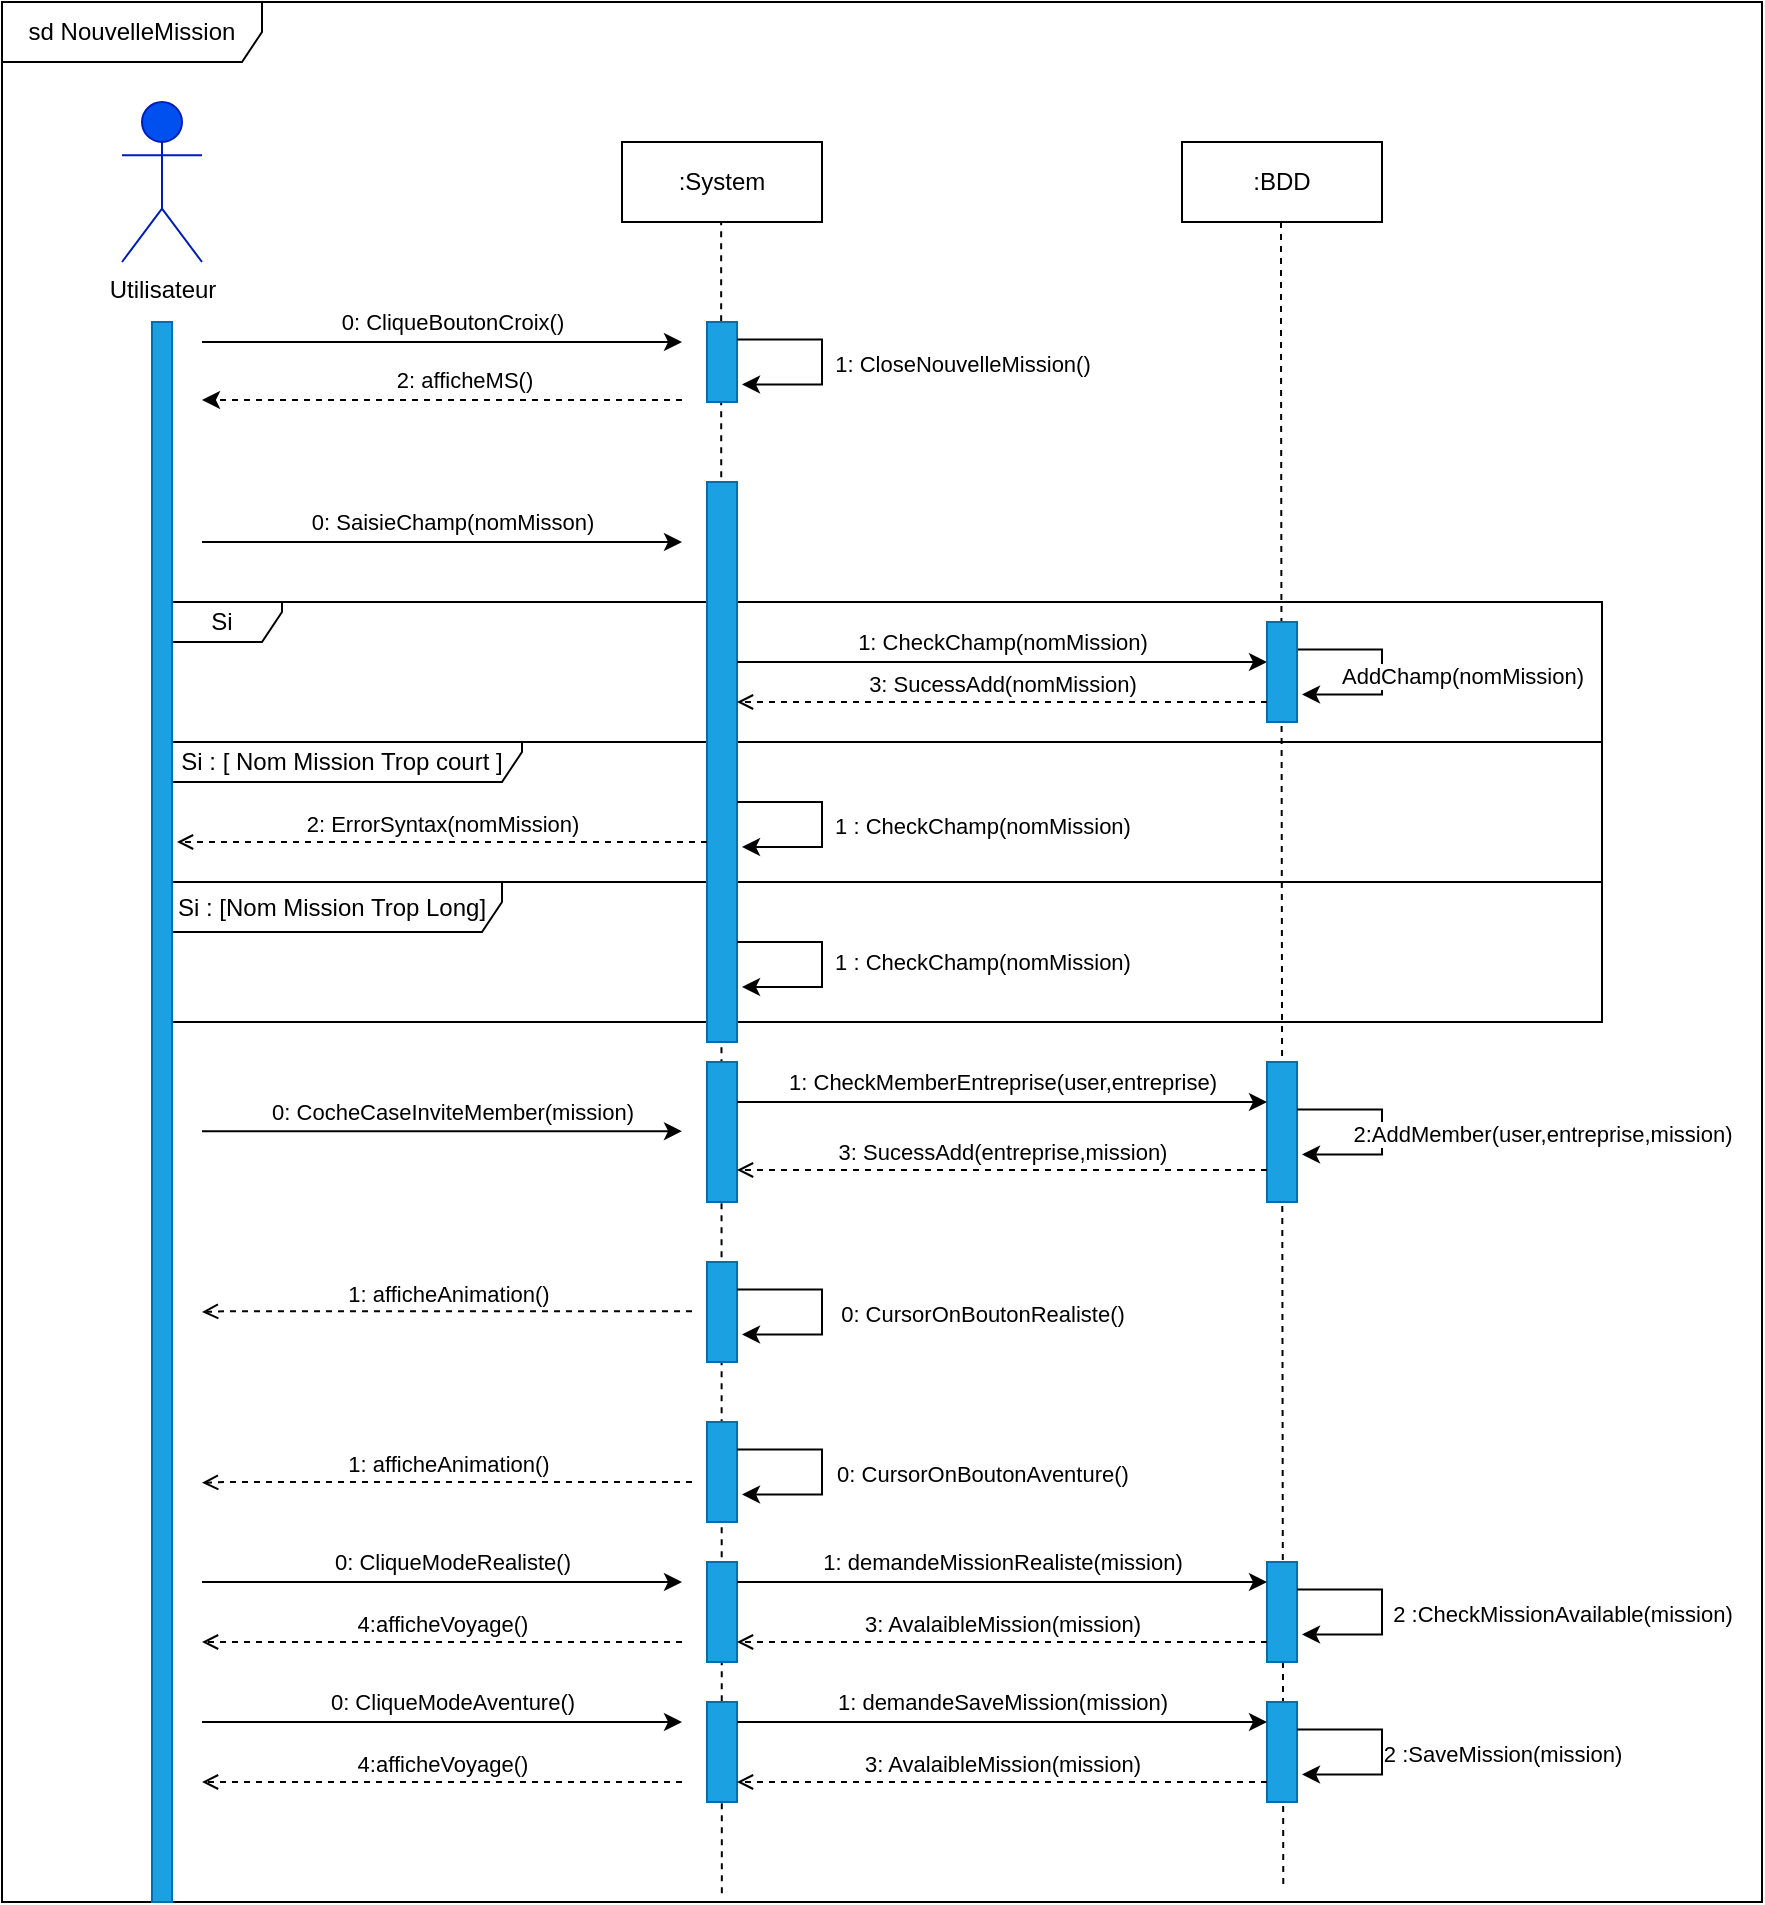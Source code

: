 <mxfile version="20.6.0" type="device"><diagram id="0jFWE-cZYEaTjbjNxTbA" name="Page-1"><mxGraphModel dx="1436" dy="1425" grid="1" gridSize="10" guides="1" tooltips="1" connect="1" arrows="1" fold="1" page="1" pageScale="1" pageWidth="827" pageHeight="1169" math="0" shadow="0"><root><mxCell id="0"/><mxCell id="1" parent="0"/><mxCell id="aje_R1y3_Wiqj0biMCUR-7" value="sd NouvelleMission" style="shape=umlFrame;whiteSpace=wrap;html=1;width=130;height=30;movable=0;resizable=0;rotatable=0;deletable=0;editable=0;connectable=0;" vertex="1" parent="1"><mxGeometry width="880" height="950" as="geometry"/></mxCell><mxCell id="aje_R1y3_Wiqj0biMCUR-6" value="Si : [Nom Mission Trop Long]" style="shape=umlFrame;whiteSpace=wrap;html=1;width=170;height=25;" vertex="1" parent="1"><mxGeometry x="80" y="440" width="720" height="70" as="geometry"/></mxCell><mxCell id="aje_R1y3_Wiqj0biMCUR-5" value="Si : [ Nom Mission Trop court ]" style="shape=umlFrame;whiteSpace=wrap;html=1;width=180;height=20;" vertex="1" parent="1"><mxGeometry x="80" y="370" width="720" height="70" as="geometry"/></mxCell><mxCell id="aje_R1y3_Wiqj0biMCUR-2" value="Si" style="shape=umlFrame;whiteSpace=wrap;html=1;width=60;height=20;" vertex="1" parent="1"><mxGeometry x="80" y="300" width="720" height="70" as="geometry"/></mxCell><mxCell id="3uSPFvrTHJMgyogwOMuP-5" value="&lt;font color=&quot;#000000&quot;&gt;Utilisateur&lt;/font&gt;" style="shape=umlActor;verticalLabelPosition=bottom;verticalAlign=top;html=1;outlineConnect=0;fillColor=#0050ef;strokeColor=#001DBC;fontColor=#ffffff;" parent="1" vertex="1"><mxGeometry x="60" y="50" width="40" height="80" as="geometry"/></mxCell><mxCell id="3uSPFvrTHJMgyogwOMuP-6" value="" style="shape=rect;dashed=0;shadow=0;html=1;whiteSpace=wrap;direction=south;horizontal=0;fontColor=#ffffff;fillColor=#1ba1e2;strokeColor=#006EAF;" parent="1" vertex="1"><mxGeometry x="75" y="160" width="10" height="790" as="geometry"/></mxCell><mxCell id="3uSPFvrTHJMgyogwOMuP-7" value=":System" style="whiteSpace=wrap;html=1;align=center;fontColor=#000000;" parent="1" vertex="1"><mxGeometry x="310" y="70" width="100" height="40" as="geometry"/></mxCell><mxCell id="3uSPFvrTHJMgyogwOMuP-8" value=":BDD" style="whiteSpace=wrap;html=1;align=center;fontColor=#000000;" parent="1" vertex="1"><mxGeometry x="590" y="70" width="100" height="40" as="geometry"/></mxCell><mxCell id="3uSPFvrTHJMgyogwOMuP-11" value="" style="endArrow=none;dashed=1;html=1;rounded=0;fontColor=#000000;entryX=0.5;entryY=1;entryDx=0;entryDy=0;movable=1;resizable=1;rotatable=1;deletable=1;editable=1;connectable=1;exitX=0.409;exitY=1.006;exitDx=0;exitDy=0;exitPerimeter=0;" parent="1" edge="1"><mxGeometry width="50" height="50" relative="1" as="geometry"><mxPoint x="359.92" y="945.64" as="sourcePoint"/><mxPoint x="359.58" y="110" as="targetPoint"/><Array as="points"><mxPoint x="359.58" y="160"/></Array></mxGeometry></mxCell><mxCell id="3uSPFvrTHJMgyogwOMuP-12" value="" style="endArrow=none;dashed=1;html=1;rounded=0;fontColor=#000000;entryX=0.5;entryY=1;entryDx=0;entryDy=0;movable=1;resizable=1;rotatable=1;deletable=1;editable=1;connectable=1;exitX=0.728;exitY=1.001;exitDx=0;exitDy=0;exitPerimeter=0;" parent="1" edge="1"><mxGeometry width="50" height="50" relative="1" as="geometry"><mxPoint x="640.64" y="940.94" as="sourcePoint"/><mxPoint x="639.5" y="110" as="targetPoint"/><Array as="points"><mxPoint x="639.5" y="160"/></Array></mxGeometry></mxCell><mxCell id="3uSPFvrTHJMgyogwOMuP-13" value="" style="shape=rect;dashed=0;shadow=0;html=1;whiteSpace=wrap;direction=south;horizontal=0;fontColor=#ffffff;fillColor=#1ba1e2;strokeColor=#006EAF;" parent="1" vertex="1"><mxGeometry x="352.5" y="160" width="15" height="40" as="geometry"/></mxCell><mxCell id="L96Htz0tax19qdcjGGh8-1" value="" style="endArrow=classic;html=1;rounded=0;" parent="1" edge="1"><mxGeometry width="50" height="50" relative="1" as="geometry"><mxPoint x="100" y="170" as="sourcePoint"/><mxPoint x="340" y="170" as="targetPoint"/></mxGeometry></mxCell><mxCell id="L96Htz0tax19qdcjGGh8-2" value="0: CliqueBoutonCroix()" style="edgeLabel;html=1;align=center;verticalAlign=middle;resizable=0;points=[];" parent="L96Htz0tax19qdcjGGh8-1" vertex="1" connectable="0"><mxGeometry x="-0.196" y="1" relative="1" as="geometry"><mxPoint x="28" y="-9" as="offset"/></mxGeometry></mxCell><mxCell id="L96Htz0tax19qdcjGGh8-4" value="" style="endArrow=classic;html=1;rounded=0;" parent="1" edge="1"><mxGeometry width="50" height="50" relative="1" as="geometry"><mxPoint x="100" y="270" as="sourcePoint"/><mxPoint x="340" y="270" as="targetPoint"/></mxGeometry></mxCell><mxCell id="L96Htz0tax19qdcjGGh8-5" value="0: SaisieChamp(nomMisson)" style="edgeLabel;html=1;align=center;verticalAlign=middle;resizable=0;points=[];" parent="L96Htz0tax19qdcjGGh8-4" vertex="1" connectable="0"><mxGeometry x="-0.196" y="1" relative="1" as="geometry"><mxPoint x="28" y="-9" as="offset"/></mxGeometry></mxCell><mxCell id="L96Htz0tax19qdcjGGh8-14" value="" style="shape=rect;dashed=0;shadow=0;html=1;whiteSpace=wrap;direction=south;horizontal=0;fontColor=#ffffff;fillColor=#1ba1e2;strokeColor=#006EAF;" parent="1" vertex="1"><mxGeometry x="352.5" y="240" width="15" height="280" as="geometry"/></mxCell><mxCell id="L96Htz0tax19qdcjGGh8-22" value="" style="endArrow=classic;html=1;rounded=0;fontColor=#000000;dashed=1;" parent="1" edge="1"><mxGeometry width="50" height="50" relative="1" as="geometry"><mxPoint x="340" y="199" as="sourcePoint"/><mxPoint x="100" y="199" as="targetPoint"/></mxGeometry></mxCell><mxCell id="L96Htz0tax19qdcjGGh8-23" value="2: afficheMS()" style="edgeLabel;html=1;align=center;verticalAlign=middle;resizable=0;points=[];fontColor=#000000;" parent="L96Htz0tax19qdcjGGh8-22" vertex="1" connectable="0"><mxGeometry x="-0.229" relative="1" as="geometry"><mxPoint x="-17" y="-10" as="offset"/></mxGeometry></mxCell><mxCell id="L96Htz0tax19qdcjGGh8-29" value="" style="edgeStyle=elbowEdgeStyle;elbow=horizontal;endArrow=classic;html=1;rounded=0;fontFamily=Helvetica;fontSize=12;fontColor=#000000;exitX=0.25;exitY=0;exitDx=0;exitDy=0;" parent="1" edge="1"><mxGeometry width="50" height="50" relative="1" as="geometry"><mxPoint x="367.5" y="168.75" as="sourcePoint"/><mxPoint x="370" y="191.25" as="targetPoint"/><Array as="points"><mxPoint x="410" y="184.25"/></Array></mxGeometry></mxCell><mxCell id="L96Htz0tax19qdcjGGh8-30" value="1: CloseNouvelleMission()" style="edgeLabel;html=1;align=center;verticalAlign=middle;resizable=0;points=[];fontSize=11;fontFamily=Helvetica;fontColor=#000000;" parent="L96Htz0tax19qdcjGGh8-29" vertex="1" connectable="0"><mxGeometry x="-0.138" relative="1" as="geometry"><mxPoint x="70" y="9" as="offset"/></mxGeometry></mxCell><mxCell id="L96Htz0tax19qdcjGGh8-33" value="" style="endArrow=classic;html=1;rounded=0;fontColor=#000000;entryX=0.25;entryY=1;entryDx=0;entryDy=0;exitX=0.25;exitY=0;exitDx=0;exitDy=0;" parent="1" edge="1"><mxGeometry width="50" height="50" relative="1" as="geometry"><mxPoint x="367.5" y="330" as="sourcePoint"/><mxPoint x="632.5" y="330" as="targetPoint"/></mxGeometry></mxCell><mxCell id="L96Htz0tax19qdcjGGh8-34" value="1: CheckChamp(nomMission)" style="edgeLabel;html=1;align=center;verticalAlign=middle;resizable=0;points=[];" parent="L96Htz0tax19qdcjGGh8-33" vertex="1" connectable="0"><mxGeometry x="0.122" relative="1" as="geometry"><mxPoint x="-16" y="-10" as="offset"/></mxGeometry></mxCell><mxCell id="L96Htz0tax19qdcjGGh8-35" value="2: ErrorSyntax(nomMission)" style="edgeStyle=none;html=1;endArrow=open;dashed=1;verticalAlign=bottom;rounded=0;fontFamily=Helvetica;fontSize=11;fontColor=#000000;exitX=0.75;exitY=1;exitDx=0;exitDy=0;entryX=0.75;entryY=0;entryDx=0;entryDy=0;" parent="1" edge="1"><mxGeometry width="160" relative="1" as="geometry"><mxPoint x="352.5" y="420" as="sourcePoint"/><mxPoint x="87.5" y="420" as="targetPoint"/><Array as="points"><mxPoint x="120" y="420"/></Array></mxGeometry></mxCell><mxCell id="L96Htz0tax19qdcjGGh8-37" value="" style="edgeStyle=elbowEdgeStyle;elbow=horizontal;endArrow=classic;html=1;rounded=0;fontFamily=Helvetica;fontSize=12;fontColor=#000000;exitX=0.25;exitY=0;exitDx=0;exitDy=0;" parent="1" edge="1"><mxGeometry width="50" height="50" relative="1" as="geometry"><mxPoint x="647.5" y="323.75" as="sourcePoint"/><mxPoint x="650" y="346.25" as="targetPoint"/><Array as="points"><mxPoint x="690" y="339.25"/></Array></mxGeometry></mxCell><mxCell id="L96Htz0tax19qdcjGGh8-38" value="AddChamp(nomMission)" style="edgeLabel;html=1;align=center;verticalAlign=middle;resizable=0;points=[];fontSize=11;fontFamily=Helvetica;fontColor=#000000;" parent="L96Htz0tax19qdcjGGh8-37" vertex="1" connectable="0"><mxGeometry x="-0.138" relative="1" as="geometry"><mxPoint x="40" y="10" as="offset"/></mxGeometry></mxCell><mxCell id="L96Htz0tax19qdcjGGh8-40" value="" style="shape=rect;dashed=0;shadow=0;html=1;whiteSpace=wrap;direction=south;horizontal=0;fontColor=#ffffff;fillColor=#1ba1e2;strokeColor=#006EAF;" parent="1" vertex="1"><mxGeometry x="632.5" y="310" width="15" height="50" as="geometry"/></mxCell><mxCell id="L96Htz0tax19qdcjGGh8-49" value="" style="shape=rect;dashed=0;shadow=0;html=1;whiteSpace=wrap;direction=south;horizontal=0;fontColor=#ffffff;fillColor=#1ba1e2;strokeColor=#006EAF;" parent="1" vertex="1"><mxGeometry x="352.5" y="530" width="15" height="70" as="geometry"/></mxCell><mxCell id="L96Htz0tax19qdcjGGh8-50" value="" style="shape=rect;dashed=0;shadow=0;html=1;whiteSpace=wrap;direction=south;horizontal=0;fontColor=#ffffff;fillColor=#1ba1e2;strokeColor=#006EAF;" parent="1" vertex="1"><mxGeometry x="352.5" y="630" width="15" height="50" as="geometry"/></mxCell><mxCell id="L96Htz0tax19qdcjGGh8-57" value="" style="shape=rect;dashed=0;shadow=0;html=1;whiteSpace=wrap;direction=south;horizontal=0;fontColor=#ffffff;fillColor=#1ba1e2;strokeColor=#006EAF;" parent="1" vertex="1"><mxGeometry x="632.5" y="530" width="15" height="70" as="geometry"/></mxCell><mxCell id="L96Htz0tax19qdcjGGh8-66" value="" style="endArrow=classic;html=1;rounded=0;" parent="1" edge="1"><mxGeometry width="50" height="50" relative="1" as="geometry"><mxPoint x="100" y="564.58" as="sourcePoint"/><mxPoint x="340" y="564.58" as="targetPoint"/></mxGeometry></mxCell><mxCell id="L96Htz0tax19qdcjGGh8-67" value="0: CocheCaseInviteMember(mission)" style="edgeLabel;html=1;align=center;verticalAlign=middle;resizable=0;points=[];" parent="L96Htz0tax19qdcjGGh8-66" vertex="1" connectable="0"><mxGeometry x="-0.196" y="1" relative="1" as="geometry"><mxPoint x="28" y="-9" as="offset"/></mxGeometry></mxCell><mxCell id="L96Htz0tax19qdcjGGh8-80" value="" style="edgeStyle=elbowEdgeStyle;elbow=horizontal;endArrow=classic;html=1;rounded=0;fontFamily=Helvetica;fontSize=12;fontColor=#000000;exitX=0.25;exitY=0;exitDx=0;exitDy=0;" parent="1" edge="1"><mxGeometry width="50" height="50" relative="1" as="geometry"><mxPoint x="647.5" y="553.75" as="sourcePoint"/><mxPoint x="650" y="576.25" as="targetPoint"/><Array as="points"><mxPoint x="690" y="569.25"/></Array></mxGeometry></mxCell><mxCell id="L96Htz0tax19qdcjGGh8-81" value="2:AddMember(user,entreprise,mission)" style="edgeLabel;html=1;align=center;verticalAlign=middle;resizable=0;points=[];fontSize=11;fontFamily=Helvetica;fontColor=#000000;" parent="L96Htz0tax19qdcjGGh8-80" vertex="1" connectable="0"><mxGeometry x="-0.138" relative="1" as="geometry"><mxPoint x="80" y="9" as="offset"/></mxGeometry></mxCell><mxCell id="L96Htz0tax19qdcjGGh8-89" value="3: SucessAdd(entreprise,mission)" style="edgeStyle=none;html=1;endArrow=open;dashed=1;verticalAlign=bottom;rounded=0;fontFamily=Helvetica;fontSize=11;fontColor=#000000;exitX=0.75;exitY=1;exitDx=0;exitDy=0;entryX=0.75;entryY=0;entryDx=0;entryDy=0;" parent="1" edge="1"><mxGeometry width="160" relative="1" as="geometry"><mxPoint x="632.5" y="584" as="sourcePoint"/><mxPoint x="367.5" y="584" as="targetPoint"/><Array as="points"><mxPoint x="400" y="584"/></Array></mxGeometry></mxCell><mxCell id="L96Htz0tax19qdcjGGh8-112" value="" style="endArrow=classic;html=1;rounded=0;fontColor=#000000;entryX=0.25;entryY=1;entryDx=0;entryDy=0;exitX=0.25;exitY=0;exitDx=0;exitDy=0;" parent="1" edge="1"><mxGeometry width="50" height="50" relative="1" as="geometry"><mxPoint x="367.5" y="550.0" as="sourcePoint"/><mxPoint x="632.5" y="550.0" as="targetPoint"/></mxGeometry></mxCell><mxCell id="L96Htz0tax19qdcjGGh8-113" value="1: CheckMemberEntreprise(user,entreprise)" style="edgeLabel;html=1;align=center;verticalAlign=middle;resizable=0;points=[];" parent="L96Htz0tax19qdcjGGh8-112" vertex="1" connectable="0"><mxGeometry x="0.122" relative="1" as="geometry"><mxPoint x="-16" y="-10" as="offset"/></mxGeometry></mxCell><mxCell id="aje_R1y3_Wiqj0biMCUR-12" value="3: SucessAdd(nomMission)" style="edgeStyle=none;html=1;endArrow=open;dashed=1;verticalAlign=bottom;rounded=0;fontFamily=Helvetica;fontSize=11;fontColor=#000000;exitX=0.75;exitY=1;exitDx=0;exitDy=0;entryX=0.75;entryY=0;entryDx=0;entryDy=0;" edge="1" parent="1"><mxGeometry width="160" relative="1" as="geometry"><mxPoint x="632.5" y="350.0" as="sourcePoint"/><mxPoint x="367.5" y="350.0" as="targetPoint"/><Array as="points"><mxPoint x="400" y="350"/></Array></mxGeometry></mxCell><mxCell id="aje_R1y3_Wiqj0biMCUR-13" value="1: afficheAnimation()" style="edgeStyle=none;html=1;endArrow=open;dashed=1;verticalAlign=bottom;rounded=0;fontFamily=Helvetica;fontSize=11;fontColor=#000000;exitX=0.75;exitY=1;exitDx=0;exitDy=0;" edge="1" parent="1"><mxGeometry width="160" relative="1" as="geometry"><mxPoint x="345" y="654.58" as="sourcePoint"/><mxPoint x="100" y="655" as="targetPoint"/><Array as="points"><mxPoint x="112.5" y="654.58"/></Array></mxGeometry></mxCell><mxCell id="aje_R1y3_Wiqj0biMCUR-14" value="" style="edgeStyle=elbowEdgeStyle;elbow=horizontal;endArrow=classic;html=1;rounded=0;fontFamily=Helvetica;fontSize=12;fontColor=#000000;exitX=0.25;exitY=0;exitDx=0;exitDy=0;" edge="1" parent="1"><mxGeometry width="50" height="50" relative="1" as="geometry"><mxPoint x="367.5" y="400" as="sourcePoint"/><mxPoint x="370" y="422.5" as="targetPoint"/><Array as="points"><mxPoint x="410" y="415.5"/></Array></mxGeometry></mxCell><mxCell id="aje_R1y3_Wiqj0biMCUR-15" value="1 : CheckChamp(nomMission)" style="edgeLabel;html=1;align=center;verticalAlign=middle;resizable=0;points=[];fontSize=11;fontFamily=Helvetica;fontColor=#000000;" vertex="1" connectable="0" parent="aje_R1y3_Wiqj0biMCUR-14"><mxGeometry x="-0.138" relative="1" as="geometry"><mxPoint x="80" y="9" as="offset"/></mxGeometry></mxCell><mxCell id="aje_R1y3_Wiqj0biMCUR-16" value="" style="edgeStyle=elbowEdgeStyle;elbow=horizontal;endArrow=classic;html=1;rounded=0;fontFamily=Helvetica;fontSize=12;fontColor=#000000;exitX=0.25;exitY=0;exitDx=0;exitDy=0;" edge="1" parent="1"><mxGeometry width="50" height="50" relative="1" as="geometry"><mxPoint x="367.5" y="470" as="sourcePoint"/><mxPoint x="370" y="492.5" as="targetPoint"/><Array as="points"><mxPoint x="410" y="485.5"/></Array></mxGeometry></mxCell><mxCell id="aje_R1y3_Wiqj0biMCUR-18" value="1 : CheckChamp(nomMission)" style="edgeLabel;html=1;align=center;verticalAlign=middle;resizable=0;points=[];fontSize=11;fontFamily=Helvetica;fontColor=#000000;" vertex="1" connectable="0" parent="1"><mxGeometry x="490" y="480" as="geometry"/></mxCell><mxCell id="aje_R1y3_Wiqj0biMCUR-84" value="" style="edgeStyle=elbowEdgeStyle;elbow=horizontal;endArrow=classic;html=1;rounded=0;fontFamily=Helvetica;fontSize=12;fontColor=#000000;exitX=0.25;exitY=0;exitDx=0;exitDy=0;" edge="1" parent="1"><mxGeometry width="50" height="50" relative="1" as="geometry"><mxPoint x="367.5" y="643.75" as="sourcePoint"/><mxPoint x="370" y="666.25" as="targetPoint"/><Array as="points"><mxPoint x="410" y="659.25"/></Array></mxGeometry></mxCell><mxCell id="aje_R1y3_Wiqj0biMCUR-85" value="0: CursorOnBoutonRealiste()" style="edgeLabel;html=1;align=center;verticalAlign=middle;resizable=0;points=[];fontSize=11;fontFamily=Helvetica;fontColor=#000000;" vertex="1" connectable="0" parent="aje_R1y3_Wiqj0biMCUR-84"><mxGeometry x="-0.138" relative="1" as="geometry"><mxPoint x="80" y="9" as="offset"/></mxGeometry></mxCell><mxCell id="aje_R1y3_Wiqj0biMCUR-86" value="" style="shape=rect;dashed=0;shadow=0;html=1;whiteSpace=wrap;direction=south;horizontal=0;fontColor=#ffffff;fillColor=#1ba1e2;strokeColor=#006EAF;" vertex="1" parent="1"><mxGeometry x="352.5" y="710" width="15" height="50" as="geometry"/></mxCell><mxCell id="aje_R1y3_Wiqj0biMCUR-87" value="1: afficheAnimation()" style="edgeStyle=none;html=1;endArrow=open;dashed=1;verticalAlign=bottom;rounded=0;fontFamily=Helvetica;fontSize=11;fontColor=#000000;exitX=0.75;exitY=1;exitDx=0;exitDy=0;" edge="1" parent="1"><mxGeometry width="160" relative="1" as="geometry"><mxPoint x="345" y="740.0" as="sourcePoint"/><mxPoint x="100" y="740.42" as="targetPoint"/><Array as="points"><mxPoint x="112.5" y="740"/></Array></mxGeometry></mxCell><mxCell id="aje_R1y3_Wiqj0biMCUR-88" value="" style="edgeStyle=elbowEdgeStyle;elbow=horizontal;endArrow=classic;html=1;rounded=0;fontFamily=Helvetica;fontSize=12;fontColor=#000000;exitX=0.25;exitY=0;exitDx=0;exitDy=0;" edge="1" parent="1"><mxGeometry width="50" height="50" relative="1" as="geometry"><mxPoint x="367.5" y="723.75" as="sourcePoint"/><mxPoint x="370" y="746.25" as="targetPoint"/><Array as="points"><mxPoint x="410" y="739.25"/></Array></mxGeometry></mxCell><mxCell id="aje_R1y3_Wiqj0biMCUR-89" value="0: CursorOnBoutonAventure()" style="edgeLabel;html=1;align=center;verticalAlign=middle;resizable=0;points=[];fontSize=11;fontFamily=Helvetica;fontColor=#000000;" vertex="1" connectable="0" parent="aje_R1y3_Wiqj0biMCUR-88"><mxGeometry x="-0.138" relative="1" as="geometry"><mxPoint x="80" y="9" as="offset"/></mxGeometry></mxCell><mxCell id="aje_R1y3_Wiqj0biMCUR-90" value="" style="shape=rect;dashed=0;shadow=0;html=1;whiteSpace=wrap;direction=south;horizontal=0;fontColor=#ffffff;fillColor=#1ba1e2;strokeColor=#006EAF;" vertex="1" parent="1"><mxGeometry x="352.5" y="780" width="15" height="50" as="geometry"/></mxCell><mxCell id="aje_R1y3_Wiqj0biMCUR-91" value="" style="shape=rect;dashed=0;shadow=0;html=1;whiteSpace=wrap;direction=south;horizontal=0;fontColor=#ffffff;fillColor=#1ba1e2;strokeColor=#006EAF;" vertex="1" parent="1"><mxGeometry x="632.5" y="780" width="15" height="50" as="geometry"/></mxCell><mxCell id="aje_R1y3_Wiqj0biMCUR-93" value="" style="endArrow=classic;html=1;rounded=0;" edge="1" parent="1"><mxGeometry width="50" height="50" relative="1" as="geometry"><mxPoint x="100" y="790.0" as="sourcePoint"/><mxPoint x="340" y="790.0" as="targetPoint"/></mxGeometry></mxCell><mxCell id="aje_R1y3_Wiqj0biMCUR-94" value="0: CliqueModeRealiste()" style="edgeLabel;html=1;align=center;verticalAlign=middle;resizable=0;points=[];" vertex="1" connectable="0" parent="aje_R1y3_Wiqj0biMCUR-93"><mxGeometry x="-0.196" y="1" relative="1" as="geometry"><mxPoint x="28" y="-9" as="offset"/></mxGeometry></mxCell><mxCell id="aje_R1y3_Wiqj0biMCUR-95" value="" style="endArrow=classic;html=1;rounded=0;fontColor=#000000;entryX=0.25;entryY=1;entryDx=0;entryDy=0;exitX=0.25;exitY=0;exitDx=0;exitDy=0;" edge="1" parent="1"><mxGeometry width="50" height="50" relative="1" as="geometry"><mxPoint x="367.5" y="790" as="sourcePoint"/><mxPoint x="632.5" y="790" as="targetPoint"/></mxGeometry></mxCell><mxCell id="aje_R1y3_Wiqj0biMCUR-96" value="1: demandeMissionRealiste(mission)" style="edgeLabel;html=1;align=center;verticalAlign=middle;resizable=0;points=[];" vertex="1" connectable="0" parent="aje_R1y3_Wiqj0biMCUR-95"><mxGeometry x="0.122" relative="1" as="geometry"><mxPoint x="-16" y="-10" as="offset"/></mxGeometry></mxCell><mxCell id="aje_R1y3_Wiqj0biMCUR-97" value="" style="edgeStyle=elbowEdgeStyle;elbow=horizontal;endArrow=classic;html=1;rounded=0;fontFamily=Helvetica;fontSize=12;fontColor=#000000;exitX=0.25;exitY=0;exitDx=0;exitDy=0;" edge="1" parent="1"><mxGeometry width="50" height="50" relative="1" as="geometry"><mxPoint x="647.5" y="793.75" as="sourcePoint"/><mxPoint x="650" y="816.25" as="targetPoint"/><Array as="points"><mxPoint x="690" y="809.25"/></Array></mxGeometry></mxCell><mxCell id="aje_R1y3_Wiqj0biMCUR-98" value="2 :CheckMissionAvailable(mission)" style="edgeLabel;html=1;align=center;verticalAlign=middle;resizable=0;points=[];fontSize=11;fontFamily=Helvetica;fontColor=#000000;" vertex="1" connectable="0" parent="aje_R1y3_Wiqj0biMCUR-97"><mxGeometry x="-0.138" relative="1" as="geometry"><mxPoint x="90" y="9" as="offset"/></mxGeometry></mxCell><mxCell id="aje_R1y3_Wiqj0biMCUR-99" value="3: AvalaibleMission(mission)" style="edgeStyle=none;html=1;endArrow=open;dashed=1;verticalAlign=bottom;rounded=0;fontFamily=Helvetica;fontSize=11;fontColor=#000000;exitX=0.75;exitY=1;exitDx=0;exitDy=0;entryX=0.75;entryY=0;entryDx=0;entryDy=0;" edge="1" parent="1"><mxGeometry width="160" relative="1" as="geometry"><mxPoint x="632.5" y="820" as="sourcePoint"/><mxPoint x="367.5" y="820" as="targetPoint"/><Array as="points"><mxPoint x="400" y="820"/></Array></mxGeometry></mxCell><mxCell id="aje_R1y3_Wiqj0biMCUR-100" value="4:afficheVoyage()" style="edgeStyle=none;html=1;endArrow=open;dashed=1;verticalAlign=bottom;rounded=0;fontFamily=Helvetica;fontSize=11;fontColor=#000000;entryX=0.75;entryY=0;entryDx=0;entryDy=0;" edge="1" parent="1"><mxGeometry width="160" relative="1" as="geometry"><mxPoint x="340" y="820" as="sourcePoint"/><mxPoint x="100" y="820" as="targetPoint"/><Array as="points"><mxPoint x="132.5" y="820"/></Array></mxGeometry></mxCell><mxCell id="aje_R1y3_Wiqj0biMCUR-101" value="" style="shape=rect;dashed=0;shadow=0;html=1;whiteSpace=wrap;direction=south;horizontal=0;fontColor=#ffffff;fillColor=#1ba1e2;strokeColor=#006EAF;" vertex="1" parent="1"><mxGeometry x="352.5" y="850" width="15" height="50" as="geometry"/></mxCell><mxCell id="aje_R1y3_Wiqj0biMCUR-102" value="" style="shape=rect;dashed=0;shadow=0;html=1;whiteSpace=wrap;direction=south;horizontal=0;fontColor=#ffffff;fillColor=#1ba1e2;strokeColor=#006EAF;" vertex="1" parent="1"><mxGeometry x="632.5" y="850" width="15" height="50" as="geometry"/></mxCell><mxCell id="aje_R1y3_Wiqj0biMCUR-103" value="" style="endArrow=classic;html=1;rounded=0;" edge="1" parent="1"><mxGeometry width="50" height="50" relative="1" as="geometry"><mxPoint x="100" y="860" as="sourcePoint"/><mxPoint x="340" y="860" as="targetPoint"/></mxGeometry></mxCell><mxCell id="aje_R1y3_Wiqj0biMCUR-104" value="0: CliqueModeAventure()" style="edgeLabel;html=1;align=center;verticalAlign=middle;resizable=0;points=[];" vertex="1" connectable="0" parent="aje_R1y3_Wiqj0biMCUR-103"><mxGeometry x="-0.196" y="1" relative="1" as="geometry"><mxPoint x="28" y="-9" as="offset"/></mxGeometry></mxCell><mxCell id="aje_R1y3_Wiqj0biMCUR-105" value="4:afficheVoyage()" style="edgeStyle=none;html=1;endArrow=open;dashed=1;verticalAlign=bottom;rounded=0;fontFamily=Helvetica;fontSize=11;fontColor=#000000;entryX=0.75;entryY=0;entryDx=0;entryDy=0;" edge="1" parent="1"><mxGeometry width="160" relative="1" as="geometry"><mxPoint x="340" y="890" as="sourcePoint"/><mxPoint x="100" y="890" as="targetPoint"/><Array as="points"><mxPoint x="132.5" y="890"/></Array></mxGeometry></mxCell><mxCell id="aje_R1y3_Wiqj0biMCUR-107" value="" style="endArrow=classic;html=1;rounded=0;fontColor=#000000;entryX=0.25;entryY=1;entryDx=0;entryDy=0;exitX=0.25;exitY=0;exitDx=0;exitDy=0;" edge="1" parent="1"><mxGeometry width="50" height="50" relative="1" as="geometry"><mxPoint x="367.5" y="860" as="sourcePoint"/><mxPoint x="632.5" y="860" as="targetPoint"/></mxGeometry></mxCell><mxCell id="aje_R1y3_Wiqj0biMCUR-108" value="1: demandeSaveMission(mission)" style="edgeLabel;html=1;align=center;verticalAlign=middle;resizable=0;points=[];" vertex="1" connectable="0" parent="aje_R1y3_Wiqj0biMCUR-107"><mxGeometry x="0.122" relative="1" as="geometry"><mxPoint x="-16" y="-10" as="offset"/></mxGeometry></mxCell><mxCell id="aje_R1y3_Wiqj0biMCUR-109" value="" style="edgeStyle=elbowEdgeStyle;elbow=horizontal;endArrow=classic;html=1;rounded=0;fontFamily=Helvetica;fontSize=12;fontColor=#000000;exitX=0.25;exitY=0;exitDx=0;exitDy=0;" edge="1" parent="1"><mxGeometry width="50" height="50" relative="1" as="geometry"><mxPoint x="647.5" y="863.75" as="sourcePoint"/><mxPoint x="650" y="886.25" as="targetPoint"/><Array as="points"><mxPoint x="690" y="879.25"/></Array></mxGeometry></mxCell><mxCell id="aje_R1y3_Wiqj0biMCUR-110" value="2 :SaveMission(mission)" style="edgeLabel;html=1;align=center;verticalAlign=middle;resizable=0;points=[];fontSize=11;fontFamily=Helvetica;fontColor=#000000;" vertex="1" connectable="0" parent="aje_R1y3_Wiqj0biMCUR-109"><mxGeometry x="-0.138" relative="1" as="geometry"><mxPoint x="60" y="9" as="offset"/></mxGeometry></mxCell><mxCell id="aje_R1y3_Wiqj0biMCUR-111" value="3: AvalaibleMission(mission)" style="edgeStyle=none;html=1;endArrow=open;dashed=1;verticalAlign=bottom;rounded=0;fontFamily=Helvetica;fontSize=11;fontColor=#000000;exitX=0.75;exitY=1;exitDx=0;exitDy=0;entryX=0.75;entryY=0;entryDx=0;entryDy=0;" edge="1" parent="1"><mxGeometry width="160" relative="1" as="geometry"><mxPoint x="632.5" y="890" as="sourcePoint"/><mxPoint x="367.5" y="890" as="targetPoint"/><Array as="points"><mxPoint x="400" y="890"/></Array></mxGeometry></mxCell></root></mxGraphModel></diagram></mxfile>
